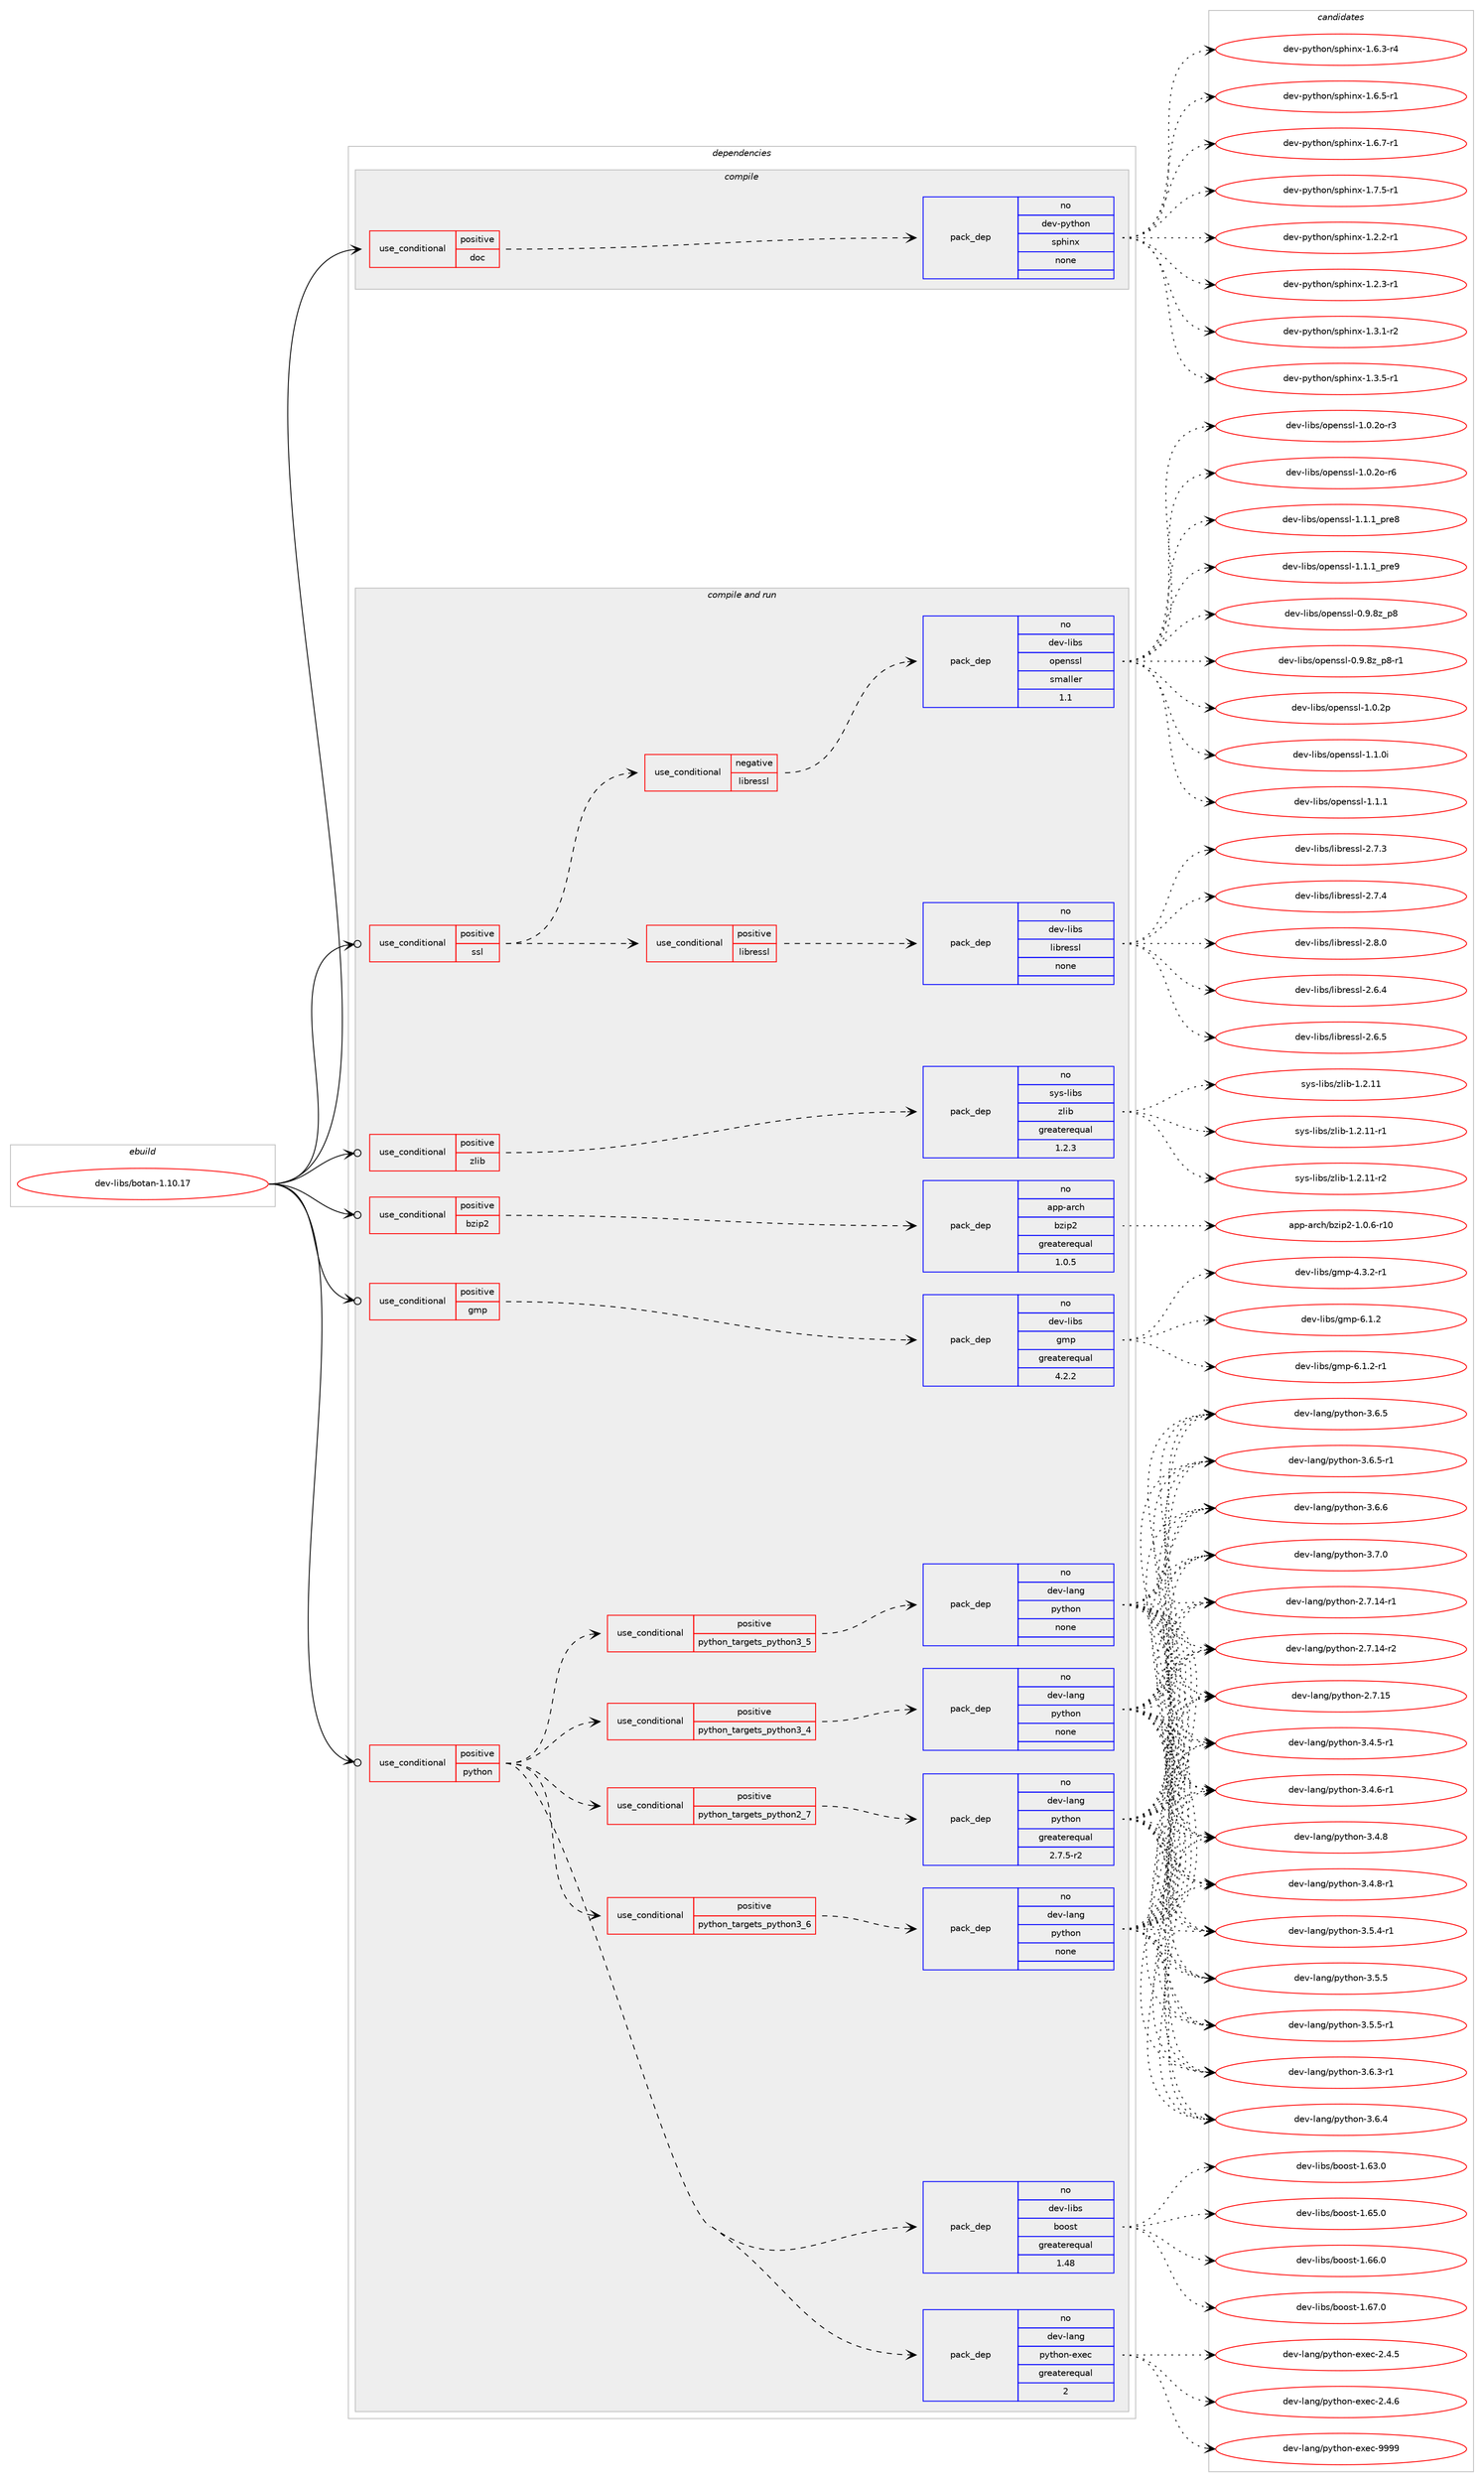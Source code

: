 digraph prolog {

# *************
# Graph options
# *************

newrank=true;
concentrate=true;
compound=true;
graph [rankdir=LR,fontname=Helvetica,fontsize=10,ranksep=1.5];#, ranksep=2.5, nodesep=0.2];
edge  [arrowhead=vee];
node  [fontname=Helvetica,fontsize=10];

# **********
# The ebuild
# **********

subgraph cluster_leftcol {
color=gray;
rank=same;
label=<<i>ebuild</i>>;
id [label="dev-libs/botan-1.10.17", color=red, width=4, href="../dev-libs/botan-1.10.17.svg"];
}

# ****************
# The dependencies
# ****************

subgraph cluster_midcol {
color=gray;
label=<<i>dependencies</i>>;
subgraph cluster_compile {
fillcolor="#eeeeee";
style=filled;
label=<<i>compile</i>>;
subgraph cond1371 {
dependency4551 [label=<<TABLE BORDER="0" CELLBORDER="1" CELLSPACING="0" CELLPADDING="4"><TR><TD ROWSPAN="3" CELLPADDING="10">use_conditional</TD></TR><TR><TD>positive</TD></TR><TR><TD>doc</TD></TR></TABLE>>, shape=none, color=red];
subgraph pack3066 {
dependency4552 [label=<<TABLE BORDER="0" CELLBORDER="1" CELLSPACING="0" CELLPADDING="4" WIDTH="220"><TR><TD ROWSPAN="6" CELLPADDING="30">pack_dep</TD></TR><TR><TD WIDTH="110">no</TD></TR><TR><TD>dev-python</TD></TR><TR><TD>sphinx</TD></TR><TR><TD>none</TD></TR><TR><TD></TD></TR></TABLE>>, shape=none, color=blue];
}
dependency4551:e -> dependency4552:w [weight=20,style="dashed",arrowhead="vee"];
}
id:e -> dependency4551:w [weight=20,style="solid",arrowhead="vee"];
}
subgraph cluster_compileandrun {
fillcolor="#eeeeee";
style=filled;
label=<<i>compile and run</i>>;
subgraph cond1372 {
dependency4553 [label=<<TABLE BORDER="0" CELLBORDER="1" CELLSPACING="0" CELLPADDING="4"><TR><TD ROWSPAN="3" CELLPADDING="10">use_conditional</TD></TR><TR><TD>positive</TD></TR><TR><TD>bzip2</TD></TR></TABLE>>, shape=none, color=red];
subgraph pack3067 {
dependency4554 [label=<<TABLE BORDER="0" CELLBORDER="1" CELLSPACING="0" CELLPADDING="4" WIDTH="220"><TR><TD ROWSPAN="6" CELLPADDING="30">pack_dep</TD></TR><TR><TD WIDTH="110">no</TD></TR><TR><TD>app-arch</TD></TR><TR><TD>bzip2</TD></TR><TR><TD>greaterequal</TD></TR><TR><TD>1.0.5</TD></TR></TABLE>>, shape=none, color=blue];
}
dependency4553:e -> dependency4554:w [weight=20,style="dashed",arrowhead="vee"];
}
id:e -> dependency4553:w [weight=20,style="solid",arrowhead="odotvee"];
subgraph cond1373 {
dependency4555 [label=<<TABLE BORDER="0" CELLBORDER="1" CELLSPACING="0" CELLPADDING="4"><TR><TD ROWSPAN="3" CELLPADDING="10">use_conditional</TD></TR><TR><TD>positive</TD></TR><TR><TD>gmp</TD></TR></TABLE>>, shape=none, color=red];
subgraph pack3068 {
dependency4556 [label=<<TABLE BORDER="0" CELLBORDER="1" CELLSPACING="0" CELLPADDING="4" WIDTH="220"><TR><TD ROWSPAN="6" CELLPADDING="30">pack_dep</TD></TR><TR><TD WIDTH="110">no</TD></TR><TR><TD>dev-libs</TD></TR><TR><TD>gmp</TD></TR><TR><TD>greaterequal</TD></TR><TR><TD>4.2.2</TD></TR></TABLE>>, shape=none, color=blue];
}
dependency4555:e -> dependency4556:w [weight=20,style="dashed",arrowhead="vee"];
}
id:e -> dependency4555:w [weight=20,style="solid",arrowhead="odotvee"];
subgraph cond1374 {
dependency4557 [label=<<TABLE BORDER="0" CELLBORDER="1" CELLSPACING="0" CELLPADDING="4"><TR><TD ROWSPAN="3" CELLPADDING="10">use_conditional</TD></TR><TR><TD>positive</TD></TR><TR><TD>python</TD></TR></TABLE>>, shape=none, color=red];
subgraph cond1375 {
dependency4558 [label=<<TABLE BORDER="0" CELLBORDER="1" CELLSPACING="0" CELLPADDING="4"><TR><TD ROWSPAN="3" CELLPADDING="10">use_conditional</TD></TR><TR><TD>positive</TD></TR><TR><TD>python_targets_python2_7</TD></TR></TABLE>>, shape=none, color=red];
subgraph pack3069 {
dependency4559 [label=<<TABLE BORDER="0" CELLBORDER="1" CELLSPACING="0" CELLPADDING="4" WIDTH="220"><TR><TD ROWSPAN="6" CELLPADDING="30">pack_dep</TD></TR><TR><TD WIDTH="110">no</TD></TR><TR><TD>dev-lang</TD></TR><TR><TD>python</TD></TR><TR><TD>greaterequal</TD></TR><TR><TD>2.7.5-r2</TD></TR></TABLE>>, shape=none, color=blue];
}
dependency4558:e -> dependency4559:w [weight=20,style="dashed",arrowhead="vee"];
}
dependency4557:e -> dependency4558:w [weight=20,style="dashed",arrowhead="vee"];
subgraph cond1376 {
dependency4560 [label=<<TABLE BORDER="0" CELLBORDER="1" CELLSPACING="0" CELLPADDING="4"><TR><TD ROWSPAN="3" CELLPADDING="10">use_conditional</TD></TR><TR><TD>positive</TD></TR><TR><TD>python_targets_python3_4</TD></TR></TABLE>>, shape=none, color=red];
subgraph pack3070 {
dependency4561 [label=<<TABLE BORDER="0" CELLBORDER="1" CELLSPACING="0" CELLPADDING="4" WIDTH="220"><TR><TD ROWSPAN="6" CELLPADDING="30">pack_dep</TD></TR><TR><TD WIDTH="110">no</TD></TR><TR><TD>dev-lang</TD></TR><TR><TD>python</TD></TR><TR><TD>none</TD></TR><TR><TD></TD></TR></TABLE>>, shape=none, color=blue];
}
dependency4560:e -> dependency4561:w [weight=20,style="dashed",arrowhead="vee"];
}
dependency4557:e -> dependency4560:w [weight=20,style="dashed",arrowhead="vee"];
subgraph cond1377 {
dependency4562 [label=<<TABLE BORDER="0" CELLBORDER="1" CELLSPACING="0" CELLPADDING="4"><TR><TD ROWSPAN="3" CELLPADDING="10">use_conditional</TD></TR><TR><TD>positive</TD></TR><TR><TD>python_targets_python3_5</TD></TR></TABLE>>, shape=none, color=red];
subgraph pack3071 {
dependency4563 [label=<<TABLE BORDER="0" CELLBORDER="1" CELLSPACING="0" CELLPADDING="4" WIDTH="220"><TR><TD ROWSPAN="6" CELLPADDING="30">pack_dep</TD></TR><TR><TD WIDTH="110">no</TD></TR><TR><TD>dev-lang</TD></TR><TR><TD>python</TD></TR><TR><TD>none</TD></TR><TR><TD></TD></TR></TABLE>>, shape=none, color=blue];
}
dependency4562:e -> dependency4563:w [weight=20,style="dashed",arrowhead="vee"];
}
dependency4557:e -> dependency4562:w [weight=20,style="dashed",arrowhead="vee"];
subgraph cond1378 {
dependency4564 [label=<<TABLE BORDER="0" CELLBORDER="1" CELLSPACING="0" CELLPADDING="4"><TR><TD ROWSPAN="3" CELLPADDING="10">use_conditional</TD></TR><TR><TD>positive</TD></TR><TR><TD>python_targets_python3_6</TD></TR></TABLE>>, shape=none, color=red];
subgraph pack3072 {
dependency4565 [label=<<TABLE BORDER="0" CELLBORDER="1" CELLSPACING="0" CELLPADDING="4" WIDTH="220"><TR><TD ROWSPAN="6" CELLPADDING="30">pack_dep</TD></TR><TR><TD WIDTH="110">no</TD></TR><TR><TD>dev-lang</TD></TR><TR><TD>python</TD></TR><TR><TD>none</TD></TR><TR><TD></TD></TR></TABLE>>, shape=none, color=blue];
}
dependency4564:e -> dependency4565:w [weight=20,style="dashed",arrowhead="vee"];
}
dependency4557:e -> dependency4564:w [weight=20,style="dashed",arrowhead="vee"];
subgraph pack3073 {
dependency4566 [label=<<TABLE BORDER="0" CELLBORDER="1" CELLSPACING="0" CELLPADDING="4" WIDTH="220"><TR><TD ROWSPAN="6" CELLPADDING="30">pack_dep</TD></TR><TR><TD WIDTH="110">no</TD></TR><TR><TD>dev-lang</TD></TR><TR><TD>python-exec</TD></TR><TR><TD>greaterequal</TD></TR><TR><TD>2</TD></TR></TABLE>>, shape=none, color=blue];
}
dependency4557:e -> dependency4566:w [weight=20,style="dashed",arrowhead="vee"];
subgraph pack3074 {
dependency4567 [label=<<TABLE BORDER="0" CELLBORDER="1" CELLSPACING="0" CELLPADDING="4" WIDTH="220"><TR><TD ROWSPAN="6" CELLPADDING="30">pack_dep</TD></TR><TR><TD WIDTH="110">no</TD></TR><TR><TD>dev-libs</TD></TR><TR><TD>boost</TD></TR><TR><TD>greaterequal</TD></TR><TR><TD>1.48</TD></TR></TABLE>>, shape=none, color=blue];
}
dependency4557:e -> dependency4567:w [weight=20,style="dashed",arrowhead="vee"];
}
id:e -> dependency4557:w [weight=20,style="solid",arrowhead="odotvee"];
subgraph cond1379 {
dependency4568 [label=<<TABLE BORDER="0" CELLBORDER="1" CELLSPACING="0" CELLPADDING="4"><TR><TD ROWSPAN="3" CELLPADDING="10">use_conditional</TD></TR><TR><TD>positive</TD></TR><TR><TD>ssl</TD></TR></TABLE>>, shape=none, color=red];
subgraph cond1380 {
dependency4569 [label=<<TABLE BORDER="0" CELLBORDER="1" CELLSPACING="0" CELLPADDING="4"><TR><TD ROWSPAN="3" CELLPADDING="10">use_conditional</TD></TR><TR><TD>negative</TD></TR><TR><TD>libressl</TD></TR></TABLE>>, shape=none, color=red];
subgraph pack3075 {
dependency4570 [label=<<TABLE BORDER="0" CELLBORDER="1" CELLSPACING="0" CELLPADDING="4" WIDTH="220"><TR><TD ROWSPAN="6" CELLPADDING="30">pack_dep</TD></TR><TR><TD WIDTH="110">no</TD></TR><TR><TD>dev-libs</TD></TR><TR><TD>openssl</TD></TR><TR><TD>smaller</TD></TR><TR><TD>1.1</TD></TR></TABLE>>, shape=none, color=blue];
}
dependency4569:e -> dependency4570:w [weight=20,style="dashed",arrowhead="vee"];
}
dependency4568:e -> dependency4569:w [weight=20,style="dashed",arrowhead="vee"];
subgraph cond1381 {
dependency4571 [label=<<TABLE BORDER="0" CELLBORDER="1" CELLSPACING="0" CELLPADDING="4"><TR><TD ROWSPAN="3" CELLPADDING="10">use_conditional</TD></TR><TR><TD>positive</TD></TR><TR><TD>libressl</TD></TR></TABLE>>, shape=none, color=red];
subgraph pack3076 {
dependency4572 [label=<<TABLE BORDER="0" CELLBORDER="1" CELLSPACING="0" CELLPADDING="4" WIDTH="220"><TR><TD ROWSPAN="6" CELLPADDING="30">pack_dep</TD></TR><TR><TD WIDTH="110">no</TD></TR><TR><TD>dev-libs</TD></TR><TR><TD>libressl</TD></TR><TR><TD>none</TD></TR><TR><TD></TD></TR></TABLE>>, shape=none, color=blue];
}
dependency4571:e -> dependency4572:w [weight=20,style="dashed",arrowhead="vee"];
}
dependency4568:e -> dependency4571:w [weight=20,style="dashed",arrowhead="vee"];
}
id:e -> dependency4568:w [weight=20,style="solid",arrowhead="odotvee"];
subgraph cond1382 {
dependency4573 [label=<<TABLE BORDER="0" CELLBORDER="1" CELLSPACING="0" CELLPADDING="4"><TR><TD ROWSPAN="3" CELLPADDING="10">use_conditional</TD></TR><TR><TD>positive</TD></TR><TR><TD>zlib</TD></TR></TABLE>>, shape=none, color=red];
subgraph pack3077 {
dependency4574 [label=<<TABLE BORDER="0" CELLBORDER="1" CELLSPACING="0" CELLPADDING="4" WIDTH="220"><TR><TD ROWSPAN="6" CELLPADDING="30">pack_dep</TD></TR><TR><TD WIDTH="110">no</TD></TR><TR><TD>sys-libs</TD></TR><TR><TD>zlib</TD></TR><TR><TD>greaterequal</TD></TR><TR><TD>1.2.3</TD></TR></TABLE>>, shape=none, color=blue];
}
dependency4573:e -> dependency4574:w [weight=20,style="dashed",arrowhead="vee"];
}
id:e -> dependency4573:w [weight=20,style="solid",arrowhead="odotvee"];
}
subgraph cluster_run {
fillcolor="#eeeeee";
style=filled;
label=<<i>run</i>>;
}
}

# **************
# The candidates
# **************

subgraph cluster_choices {
rank=same;
color=gray;
label=<<i>candidates</i>>;

subgraph choice3066 {
color=black;
nodesep=1;
choice10010111845112121116104111110471151121041051101204549465046504511449 [label="dev-python/sphinx-1.2.2-r1", color=red, width=4,href="../dev-python/sphinx-1.2.2-r1.svg"];
choice10010111845112121116104111110471151121041051101204549465046514511449 [label="dev-python/sphinx-1.2.3-r1", color=red, width=4,href="../dev-python/sphinx-1.2.3-r1.svg"];
choice10010111845112121116104111110471151121041051101204549465146494511450 [label="dev-python/sphinx-1.3.1-r2", color=red, width=4,href="../dev-python/sphinx-1.3.1-r2.svg"];
choice10010111845112121116104111110471151121041051101204549465146534511449 [label="dev-python/sphinx-1.3.5-r1", color=red, width=4,href="../dev-python/sphinx-1.3.5-r1.svg"];
choice10010111845112121116104111110471151121041051101204549465446514511452 [label="dev-python/sphinx-1.6.3-r4", color=red, width=4,href="../dev-python/sphinx-1.6.3-r4.svg"];
choice10010111845112121116104111110471151121041051101204549465446534511449 [label="dev-python/sphinx-1.6.5-r1", color=red, width=4,href="../dev-python/sphinx-1.6.5-r1.svg"];
choice10010111845112121116104111110471151121041051101204549465446554511449 [label="dev-python/sphinx-1.6.7-r1", color=red, width=4,href="../dev-python/sphinx-1.6.7-r1.svg"];
choice10010111845112121116104111110471151121041051101204549465546534511449 [label="dev-python/sphinx-1.7.5-r1", color=red, width=4,href="../dev-python/sphinx-1.7.5-r1.svg"];
dependency4552:e -> choice10010111845112121116104111110471151121041051101204549465046504511449:w [style=dotted,weight="100"];
dependency4552:e -> choice10010111845112121116104111110471151121041051101204549465046514511449:w [style=dotted,weight="100"];
dependency4552:e -> choice10010111845112121116104111110471151121041051101204549465146494511450:w [style=dotted,weight="100"];
dependency4552:e -> choice10010111845112121116104111110471151121041051101204549465146534511449:w [style=dotted,weight="100"];
dependency4552:e -> choice10010111845112121116104111110471151121041051101204549465446514511452:w [style=dotted,weight="100"];
dependency4552:e -> choice10010111845112121116104111110471151121041051101204549465446534511449:w [style=dotted,weight="100"];
dependency4552:e -> choice10010111845112121116104111110471151121041051101204549465446554511449:w [style=dotted,weight="100"];
dependency4552:e -> choice10010111845112121116104111110471151121041051101204549465546534511449:w [style=dotted,weight="100"];
}
subgraph choice3067 {
color=black;
nodesep=1;
choice97112112459711499104479812210511250454946484654451144948 [label="app-arch/bzip2-1.0.6-r10", color=red, width=4,href="../app-arch/bzip2-1.0.6-r10.svg"];
dependency4554:e -> choice97112112459711499104479812210511250454946484654451144948:w [style=dotted,weight="100"];
}
subgraph choice3068 {
color=black;
nodesep=1;
choice1001011184510810598115471031091124552465146504511449 [label="dev-libs/gmp-4.3.2-r1", color=red, width=4,href="../dev-libs/gmp-4.3.2-r1.svg"];
choice100101118451081059811547103109112455446494650 [label="dev-libs/gmp-6.1.2", color=red, width=4,href="../dev-libs/gmp-6.1.2.svg"];
choice1001011184510810598115471031091124554464946504511449 [label="dev-libs/gmp-6.1.2-r1", color=red, width=4,href="../dev-libs/gmp-6.1.2-r1.svg"];
dependency4556:e -> choice1001011184510810598115471031091124552465146504511449:w [style=dotted,weight="100"];
dependency4556:e -> choice100101118451081059811547103109112455446494650:w [style=dotted,weight="100"];
dependency4556:e -> choice1001011184510810598115471031091124554464946504511449:w [style=dotted,weight="100"];
}
subgraph choice3069 {
color=black;
nodesep=1;
choice100101118451089711010347112121116104111110455046554649524511449 [label="dev-lang/python-2.7.14-r1", color=red, width=4,href="../dev-lang/python-2.7.14-r1.svg"];
choice100101118451089711010347112121116104111110455046554649524511450 [label="dev-lang/python-2.7.14-r2", color=red, width=4,href="../dev-lang/python-2.7.14-r2.svg"];
choice10010111845108971101034711212111610411111045504655464953 [label="dev-lang/python-2.7.15", color=red, width=4,href="../dev-lang/python-2.7.15.svg"];
choice1001011184510897110103471121211161041111104551465246534511449 [label="dev-lang/python-3.4.5-r1", color=red, width=4,href="../dev-lang/python-3.4.5-r1.svg"];
choice1001011184510897110103471121211161041111104551465246544511449 [label="dev-lang/python-3.4.6-r1", color=red, width=4,href="../dev-lang/python-3.4.6-r1.svg"];
choice100101118451089711010347112121116104111110455146524656 [label="dev-lang/python-3.4.8", color=red, width=4,href="../dev-lang/python-3.4.8.svg"];
choice1001011184510897110103471121211161041111104551465246564511449 [label="dev-lang/python-3.4.8-r1", color=red, width=4,href="../dev-lang/python-3.4.8-r1.svg"];
choice1001011184510897110103471121211161041111104551465346524511449 [label="dev-lang/python-3.5.4-r1", color=red, width=4,href="../dev-lang/python-3.5.4-r1.svg"];
choice100101118451089711010347112121116104111110455146534653 [label="dev-lang/python-3.5.5", color=red, width=4,href="../dev-lang/python-3.5.5.svg"];
choice1001011184510897110103471121211161041111104551465346534511449 [label="dev-lang/python-3.5.5-r1", color=red, width=4,href="../dev-lang/python-3.5.5-r1.svg"];
choice1001011184510897110103471121211161041111104551465446514511449 [label="dev-lang/python-3.6.3-r1", color=red, width=4,href="../dev-lang/python-3.6.3-r1.svg"];
choice100101118451089711010347112121116104111110455146544652 [label="dev-lang/python-3.6.4", color=red, width=4,href="../dev-lang/python-3.6.4.svg"];
choice100101118451089711010347112121116104111110455146544653 [label="dev-lang/python-3.6.5", color=red, width=4,href="../dev-lang/python-3.6.5.svg"];
choice1001011184510897110103471121211161041111104551465446534511449 [label="dev-lang/python-3.6.5-r1", color=red, width=4,href="../dev-lang/python-3.6.5-r1.svg"];
choice100101118451089711010347112121116104111110455146544654 [label="dev-lang/python-3.6.6", color=red, width=4,href="../dev-lang/python-3.6.6.svg"];
choice100101118451089711010347112121116104111110455146554648 [label="dev-lang/python-3.7.0", color=red, width=4,href="../dev-lang/python-3.7.0.svg"];
dependency4559:e -> choice100101118451089711010347112121116104111110455046554649524511449:w [style=dotted,weight="100"];
dependency4559:e -> choice100101118451089711010347112121116104111110455046554649524511450:w [style=dotted,weight="100"];
dependency4559:e -> choice10010111845108971101034711212111610411111045504655464953:w [style=dotted,weight="100"];
dependency4559:e -> choice1001011184510897110103471121211161041111104551465246534511449:w [style=dotted,weight="100"];
dependency4559:e -> choice1001011184510897110103471121211161041111104551465246544511449:w [style=dotted,weight="100"];
dependency4559:e -> choice100101118451089711010347112121116104111110455146524656:w [style=dotted,weight="100"];
dependency4559:e -> choice1001011184510897110103471121211161041111104551465246564511449:w [style=dotted,weight="100"];
dependency4559:e -> choice1001011184510897110103471121211161041111104551465346524511449:w [style=dotted,weight="100"];
dependency4559:e -> choice100101118451089711010347112121116104111110455146534653:w [style=dotted,weight="100"];
dependency4559:e -> choice1001011184510897110103471121211161041111104551465346534511449:w [style=dotted,weight="100"];
dependency4559:e -> choice1001011184510897110103471121211161041111104551465446514511449:w [style=dotted,weight="100"];
dependency4559:e -> choice100101118451089711010347112121116104111110455146544652:w [style=dotted,weight="100"];
dependency4559:e -> choice100101118451089711010347112121116104111110455146544653:w [style=dotted,weight="100"];
dependency4559:e -> choice1001011184510897110103471121211161041111104551465446534511449:w [style=dotted,weight="100"];
dependency4559:e -> choice100101118451089711010347112121116104111110455146544654:w [style=dotted,weight="100"];
dependency4559:e -> choice100101118451089711010347112121116104111110455146554648:w [style=dotted,weight="100"];
}
subgraph choice3070 {
color=black;
nodesep=1;
choice100101118451089711010347112121116104111110455046554649524511449 [label="dev-lang/python-2.7.14-r1", color=red, width=4,href="../dev-lang/python-2.7.14-r1.svg"];
choice100101118451089711010347112121116104111110455046554649524511450 [label="dev-lang/python-2.7.14-r2", color=red, width=4,href="../dev-lang/python-2.7.14-r2.svg"];
choice10010111845108971101034711212111610411111045504655464953 [label="dev-lang/python-2.7.15", color=red, width=4,href="../dev-lang/python-2.7.15.svg"];
choice1001011184510897110103471121211161041111104551465246534511449 [label="dev-lang/python-3.4.5-r1", color=red, width=4,href="../dev-lang/python-3.4.5-r1.svg"];
choice1001011184510897110103471121211161041111104551465246544511449 [label="dev-lang/python-3.4.6-r1", color=red, width=4,href="../dev-lang/python-3.4.6-r1.svg"];
choice100101118451089711010347112121116104111110455146524656 [label="dev-lang/python-3.4.8", color=red, width=4,href="../dev-lang/python-3.4.8.svg"];
choice1001011184510897110103471121211161041111104551465246564511449 [label="dev-lang/python-3.4.8-r1", color=red, width=4,href="../dev-lang/python-3.4.8-r1.svg"];
choice1001011184510897110103471121211161041111104551465346524511449 [label="dev-lang/python-3.5.4-r1", color=red, width=4,href="../dev-lang/python-3.5.4-r1.svg"];
choice100101118451089711010347112121116104111110455146534653 [label="dev-lang/python-3.5.5", color=red, width=4,href="../dev-lang/python-3.5.5.svg"];
choice1001011184510897110103471121211161041111104551465346534511449 [label="dev-lang/python-3.5.5-r1", color=red, width=4,href="../dev-lang/python-3.5.5-r1.svg"];
choice1001011184510897110103471121211161041111104551465446514511449 [label="dev-lang/python-3.6.3-r1", color=red, width=4,href="../dev-lang/python-3.6.3-r1.svg"];
choice100101118451089711010347112121116104111110455146544652 [label="dev-lang/python-3.6.4", color=red, width=4,href="../dev-lang/python-3.6.4.svg"];
choice100101118451089711010347112121116104111110455146544653 [label="dev-lang/python-3.6.5", color=red, width=4,href="../dev-lang/python-3.6.5.svg"];
choice1001011184510897110103471121211161041111104551465446534511449 [label="dev-lang/python-3.6.5-r1", color=red, width=4,href="../dev-lang/python-3.6.5-r1.svg"];
choice100101118451089711010347112121116104111110455146544654 [label="dev-lang/python-3.6.6", color=red, width=4,href="../dev-lang/python-3.6.6.svg"];
choice100101118451089711010347112121116104111110455146554648 [label="dev-lang/python-3.7.0", color=red, width=4,href="../dev-lang/python-3.7.0.svg"];
dependency4561:e -> choice100101118451089711010347112121116104111110455046554649524511449:w [style=dotted,weight="100"];
dependency4561:e -> choice100101118451089711010347112121116104111110455046554649524511450:w [style=dotted,weight="100"];
dependency4561:e -> choice10010111845108971101034711212111610411111045504655464953:w [style=dotted,weight="100"];
dependency4561:e -> choice1001011184510897110103471121211161041111104551465246534511449:w [style=dotted,weight="100"];
dependency4561:e -> choice1001011184510897110103471121211161041111104551465246544511449:w [style=dotted,weight="100"];
dependency4561:e -> choice100101118451089711010347112121116104111110455146524656:w [style=dotted,weight="100"];
dependency4561:e -> choice1001011184510897110103471121211161041111104551465246564511449:w [style=dotted,weight="100"];
dependency4561:e -> choice1001011184510897110103471121211161041111104551465346524511449:w [style=dotted,weight="100"];
dependency4561:e -> choice100101118451089711010347112121116104111110455146534653:w [style=dotted,weight="100"];
dependency4561:e -> choice1001011184510897110103471121211161041111104551465346534511449:w [style=dotted,weight="100"];
dependency4561:e -> choice1001011184510897110103471121211161041111104551465446514511449:w [style=dotted,weight="100"];
dependency4561:e -> choice100101118451089711010347112121116104111110455146544652:w [style=dotted,weight="100"];
dependency4561:e -> choice100101118451089711010347112121116104111110455146544653:w [style=dotted,weight="100"];
dependency4561:e -> choice1001011184510897110103471121211161041111104551465446534511449:w [style=dotted,weight="100"];
dependency4561:e -> choice100101118451089711010347112121116104111110455146544654:w [style=dotted,weight="100"];
dependency4561:e -> choice100101118451089711010347112121116104111110455146554648:w [style=dotted,weight="100"];
}
subgraph choice3071 {
color=black;
nodesep=1;
choice100101118451089711010347112121116104111110455046554649524511449 [label="dev-lang/python-2.7.14-r1", color=red, width=4,href="../dev-lang/python-2.7.14-r1.svg"];
choice100101118451089711010347112121116104111110455046554649524511450 [label="dev-lang/python-2.7.14-r2", color=red, width=4,href="../dev-lang/python-2.7.14-r2.svg"];
choice10010111845108971101034711212111610411111045504655464953 [label="dev-lang/python-2.7.15", color=red, width=4,href="../dev-lang/python-2.7.15.svg"];
choice1001011184510897110103471121211161041111104551465246534511449 [label="dev-lang/python-3.4.5-r1", color=red, width=4,href="../dev-lang/python-3.4.5-r1.svg"];
choice1001011184510897110103471121211161041111104551465246544511449 [label="dev-lang/python-3.4.6-r1", color=red, width=4,href="../dev-lang/python-3.4.6-r1.svg"];
choice100101118451089711010347112121116104111110455146524656 [label="dev-lang/python-3.4.8", color=red, width=4,href="../dev-lang/python-3.4.8.svg"];
choice1001011184510897110103471121211161041111104551465246564511449 [label="dev-lang/python-3.4.8-r1", color=red, width=4,href="../dev-lang/python-3.4.8-r1.svg"];
choice1001011184510897110103471121211161041111104551465346524511449 [label="dev-lang/python-3.5.4-r1", color=red, width=4,href="../dev-lang/python-3.5.4-r1.svg"];
choice100101118451089711010347112121116104111110455146534653 [label="dev-lang/python-3.5.5", color=red, width=4,href="../dev-lang/python-3.5.5.svg"];
choice1001011184510897110103471121211161041111104551465346534511449 [label="dev-lang/python-3.5.5-r1", color=red, width=4,href="../dev-lang/python-3.5.5-r1.svg"];
choice1001011184510897110103471121211161041111104551465446514511449 [label="dev-lang/python-3.6.3-r1", color=red, width=4,href="../dev-lang/python-3.6.3-r1.svg"];
choice100101118451089711010347112121116104111110455146544652 [label="dev-lang/python-3.6.4", color=red, width=4,href="../dev-lang/python-3.6.4.svg"];
choice100101118451089711010347112121116104111110455146544653 [label="dev-lang/python-3.6.5", color=red, width=4,href="../dev-lang/python-3.6.5.svg"];
choice1001011184510897110103471121211161041111104551465446534511449 [label="dev-lang/python-3.6.5-r1", color=red, width=4,href="../dev-lang/python-3.6.5-r1.svg"];
choice100101118451089711010347112121116104111110455146544654 [label="dev-lang/python-3.6.6", color=red, width=4,href="../dev-lang/python-3.6.6.svg"];
choice100101118451089711010347112121116104111110455146554648 [label="dev-lang/python-3.7.0", color=red, width=4,href="../dev-lang/python-3.7.0.svg"];
dependency4563:e -> choice100101118451089711010347112121116104111110455046554649524511449:w [style=dotted,weight="100"];
dependency4563:e -> choice100101118451089711010347112121116104111110455046554649524511450:w [style=dotted,weight="100"];
dependency4563:e -> choice10010111845108971101034711212111610411111045504655464953:w [style=dotted,weight="100"];
dependency4563:e -> choice1001011184510897110103471121211161041111104551465246534511449:w [style=dotted,weight="100"];
dependency4563:e -> choice1001011184510897110103471121211161041111104551465246544511449:w [style=dotted,weight="100"];
dependency4563:e -> choice100101118451089711010347112121116104111110455146524656:w [style=dotted,weight="100"];
dependency4563:e -> choice1001011184510897110103471121211161041111104551465246564511449:w [style=dotted,weight="100"];
dependency4563:e -> choice1001011184510897110103471121211161041111104551465346524511449:w [style=dotted,weight="100"];
dependency4563:e -> choice100101118451089711010347112121116104111110455146534653:w [style=dotted,weight="100"];
dependency4563:e -> choice1001011184510897110103471121211161041111104551465346534511449:w [style=dotted,weight="100"];
dependency4563:e -> choice1001011184510897110103471121211161041111104551465446514511449:w [style=dotted,weight="100"];
dependency4563:e -> choice100101118451089711010347112121116104111110455146544652:w [style=dotted,weight="100"];
dependency4563:e -> choice100101118451089711010347112121116104111110455146544653:w [style=dotted,weight="100"];
dependency4563:e -> choice1001011184510897110103471121211161041111104551465446534511449:w [style=dotted,weight="100"];
dependency4563:e -> choice100101118451089711010347112121116104111110455146544654:w [style=dotted,weight="100"];
dependency4563:e -> choice100101118451089711010347112121116104111110455146554648:w [style=dotted,weight="100"];
}
subgraph choice3072 {
color=black;
nodesep=1;
choice100101118451089711010347112121116104111110455046554649524511449 [label="dev-lang/python-2.7.14-r1", color=red, width=4,href="../dev-lang/python-2.7.14-r1.svg"];
choice100101118451089711010347112121116104111110455046554649524511450 [label="dev-lang/python-2.7.14-r2", color=red, width=4,href="../dev-lang/python-2.7.14-r2.svg"];
choice10010111845108971101034711212111610411111045504655464953 [label="dev-lang/python-2.7.15", color=red, width=4,href="../dev-lang/python-2.7.15.svg"];
choice1001011184510897110103471121211161041111104551465246534511449 [label="dev-lang/python-3.4.5-r1", color=red, width=4,href="../dev-lang/python-3.4.5-r1.svg"];
choice1001011184510897110103471121211161041111104551465246544511449 [label="dev-lang/python-3.4.6-r1", color=red, width=4,href="../dev-lang/python-3.4.6-r1.svg"];
choice100101118451089711010347112121116104111110455146524656 [label="dev-lang/python-3.4.8", color=red, width=4,href="../dev-lang/python-3.4.8.svg"];
choice1001011184510897110103471121211161041111104551465246564511449 [label="dev-lang/python-3.4.8-r1", color=red, width=4,href="../dev-lang/python-3.4.8-r1.svg"];
choice1001011184510897110103471121211161041111104551465346524511449 [label="dev-lang/python-3.5.4-r1", color=red, width=4,href="../dev-lang/python-3.5.4-r1.svg"];
choice100101118451089711010347112121116104111110455146534653 [label="dev-lang/python-3.5.5", color=red, width=4,href="../dev-lang/python-3.5.5.svg"];
choice1001011184510897110103471121211161041111104551465346534511449 [label="dev-lang/python-3.5.5-r1", color=red, width=4,href="../dev-lang/python-3.5.5-r1.svg"];
choice1001011184510897110103471121211161041111104551465446514511449 [label="dev-lang/python-3.6.3-r1", color=red, width=4,href="../dev-lang/python-3.6.3-r1.svg"];
choice100101118451089711010347112121116104111110455146544652 [label="dev-lang/python-3.6.4", color=red, width=4,href="../dev-lang/python-3.6.4.svg"];
choice100101118451089711010347112121116104111110455146544653 [label="dev-lang/python-3.6.5", color=red, width=4,href="../dev-lang/python-3.6.5.svg"];
choice1001011184510897110103471121211161041111104551465446534511449 [label="dev-lang/python-3.6.5-r1", color=red, width=4,href="../dev-lang/python-3.6.5-r1.svg"];
choice100101118451089711010347112121116104111110455146544654 [label="dev-lang/python-3.6.6", color=red, width=4,href="../dev-lang/python-3.6.6.svg"];
choice100101118451089711010347112121116104111110455146554648 [label="dev-lang/python-3.7.0", color=red, width=4,href="../dev-lang/python-3.7.0.svg"];
dependency4565:e -> choice100101118451089711010347112121116104111110455046554649524511449:w [style=dotted,weight="100"];
dependency4565:e -> choice100101118451089711010347112121116104111110455046554649524511450:w [style=dotted,weight="100"];
dependency4565:e -> choice10010111845108971101034711212111610411111045504655464953:w [style=dotted,weight="100"];
dependency4565:e -> choice1001011184510897110103471121211161041111104551465246534511449:w [style=dotted,weight="100"];
dependency4565:e -> choice1001011184510897110103471121211161041111104551465246544511449:w [style=dotted,weight="100"];
dependency4565:e -> choice100101118451089711010347112121116104111110455146524656:w [style=dotted,weight="100"];
dependency4565:e -> choice1001011184510897110103471121211161041111104551465246564511449:w [style=dotted,weight="100"];
dependency4565:e -> choice1001011184510897110103471121211161041111104551465346524511449:w [style=dotted,weight="100"];
dependency4565:e -> choice100101118451089711010347112121116104111110455146534653:w [style=dotted,weight="100"];
dependency4565:e -> choice1001011184510897110103471121211161041111104551465346534511449:w [style=dotted,weight="100"];
dependency4565:e -> choice1001011184510897110103471121211161041111104551465446514511449:w [style=dotted,weight="100"];
dependency4565:e -> choice100101118451089711010347112121116104111110455146544652:w [style=dotted,weight="100"];
dependency4565:e -> choice100101118451089711010347112121116104111110455146544653:w [style=dotted,weight="100"];
dependency4565:e -> choice1001011184510897110103471121211161041111104551465446534511449:w [style=dotted,weight="100"];
dependency4565:e -> choice100101118451089711010347112121116104111110455146544654:w [style=dotted,weight="100"];
dependency4565:e -> choice100101118451089711010347112121116104111110455146554648:w [style=dotted,weight="100"];
}
subgraph choice3073 {
color=black;
nodesep=1;
choice1001011184510897110103471121211161041111104510112010199455046524653 [label="dev-lang/python-exec-2.4.5", color=red, width=4,href="../dev-lang/python-exec-2.4.5.svg"];
choice1001011184510897110103471121211161041111104510112010199455046524654 [label="dev-lang/python-exec-2.4.6", color=red, width=4,href="../dev-lang/python-exec-2.4.6.svg"];
choice10010111845108971101034711212111610411111045101120101994557575757 [label="dev-lang/python-exec-9999", color=red, width=4,href="../dev-lang/python-exec-9999.svg"];
dependency4566:e -> choice1001011184510897110103471121211161041111104510112010199455046524653:w [style=dotted,weight="100"];
dependency4566:e -> choice1001011184510897110103471121211161041111104510112010199455046524654:w [style=dotted,weight="100"];
dependency4566:e -> choice10010111845108971101034711212111610411111045101120101994557575757:w [style=dotted,weight="100"];
}
subgraph choice3074 {
color=black;
nodesep=1;
choice1001011184510810598115479811111111511645494654514648 [label="dev-libs/boost-1.63.0", color=red, width=4,href="../dev-libs/boost-1.63.0.svg"];
choice1001011184510810598115479811111111511645494654534648 [label="dev-libs/boost-1.65.0", color=red, width=4,href="../dev-libs/boost-1.65.0.svg"];
choice1001011184510810598115479811111111511645494654544648 [label="dev-libs/boost-1.66.0", color=red, width=4,href="../dev-libs/boost-1.66.0.svg"];
choice1001011184510810598115479811111111511645494654554648 [label="dev-libs/boost-1.67.0", color=red, width=4,href="../dev-libs/boost-1.67.0.svg"];
dependency4567:e -> choice1001011184510810598115479811111111511645494654514648:w [style=dotted,weight="100"];
dependency4567:e -> choice1001011184510810598115479811111111511645494654534648:w [style=dotted,weight="100"];
dependency4567:e -> choice1001011184510810598115479811111111511645494654544648:w [style=dotted,weight="100"];
dependency4567:e -> choice1001011184510810598115479811111111511645494654554648:w [style=dotted,weight="100"];
}
subgraph choice3075 {
color=black;
nodesep=1;
choice1001011184510810598115471111121011101151151084549464846501114511451 [label="dev-libs/openssl-1.0.2o-r3", color=red, width=4,href="../dev-libs/openssl-1.0.2o-r3.svg"];
choice1001011184510810598115471111121011101151151084549464846501114511454 [label="dev-libs/openssl-1.0.2o-r6", color=red, width=4,href="../dev-libs/openssl-1.0.2o-r6.svg"];
choice1001011184510810598115471111121011101151151084549464946499511211410156 [label="dev-libs/openssl-1.1.1_pre8", color=red, width=4,href="../dev-libs/openssl-1.1.1_pre8.svg"];
choice1001011184510810598115471111121011101151151084549464946499511211410157 [label="dev-libs/openssl-1.1.1_pre9", color=red, width=4,href="../dev-libs/openssl-1.1.1_pre9.svg"];
choice1001011184510810598115471111121011101151151084548465746561229511256 [label="dev-libs/openssl-0.9.8z_p8", color=red, width=4,href="../dev-libs/openssl-0.9.8z_p8.svg"];
choice10010111845108105981154711111210111011511510845484657465612295112564511449 [label="dev-libs/openssl-0.9.8z_p8-r1", color=red, width=4,href="../dev-libs/openssl-0.9.8z_p8-r1.svg"];
choice100101118451081059811547111112101110115115108454946484650112 [label="dev-libs/openssl-1.0.2p", color=red, width=4,href="../dev-libs/openssl-1.0.2p.svg"];
choice100101118451081059811547111112101110115115108454946494648105 [label="dev-libs/openssl-1.1.0i", color=red, width=4,href="../dev-libs/openssl-1.1.0i.svg"];
choice100101118451081059811547111112101110115115108454946494649 [label="dev-libs/openssl-1.1.1", color=red, width=4,href="../dev-libs/openssl-1.1.1.svg"];
dependency4570:e -> choice1001011184510810598115471111121011101151151084549464846501114511451:w [style=dotted,weight="100"];
dependency4570:e -> choice1001011184510810598115471111121011101151151084549464846501114511454:w [style=dotted,weight="100"];
dependency4570:e -> choice1001011184510810598115471111121011101151151084549464946499511211410156:w [style=dotted,weight="100"];
dependency4570:e -> choice1001011184510810598115471111121011101151151084549464946499511211410157:w [style=dotted,weight="100"];
dependency4570:e -> choice1001011184510810598115471111121011101151151084548465746561229511256:w [style=dotted,weight="100"];
dependency4570:e -> choice10010111845108105981154711111210111011511510845484657465612295112564511449:w [style=dotted,weight="100"];
dependency4570:e -> choice100101118451081059811547111112101110115115108454946484650112:w [style=dotted,weight="100"];
dependency4570:e -> choice100101118451081059811547111112101110115115108454946494648105:w [style=dotted,weight="100"];
dependency4570:e -> choice100101118451081059811547111112101110115115108454946494649:w [style=dotted,weight="100"];
}
subgraph choice3076 {
color=black;
nodesep=1;
choice10010111845108105981154710810598114101115115108455046544652 [label="dev-libs/libressl-2.6.4", color=red, width=4,href="../dev-libs/libressl-2.6.4.svg"];
choice10010111845108105981154710810598114101115115108455046544653 [label="dev-libs/libressl-2.6.5", color=red, width=4,href="../dev-libs/libressl-2.6.5.svg"];
choice10010111845108105981154710810598114101115115108455046554651 [label="dev-libs/libressl-2.7.3", color=red, width=4,href="../dev-libs/libressl-2.7.3.svg"];
choice10010111845108105981154710810598114101115115108455046554652 [label="dev-libs/libressl-2.7.4", color=red, width=4,href="../dev-libs/libressl-2.7.4.svg"];
choice10010111845108105981154710810598114101115115108455046564648 [label="dev-libs/libressl-2.8.0", color=red, width=4,href="../dev-libs/libressl-2.8.0.svg"];
dependency4572:e -> choice10010111845108105981154710810598114101115115108455046544652:w [style=dotted,weight="100"];
dependency4572:e -> choice10010111845108105981154710810598114101115115108455046544653:w [style=dotted,weight="100"];
dependency4572:e -> choice10010111845108105981154710810598114101115115108455046554651:w [style=dotted,weight="100"];
dependency4572:e -> choice10010111845108105981154710810598114101115115108455046554652:w [style=dotted,weight="100"];
dependency4572:e -> choice10010111845108105981154710810598114101115115108455046564648:w [style=dotted,weight="100"];
}
subgraph choice3077 {
color=black;
nodesep=1;
choice1151211154510810598115471221081059845494650464949 [label="sys-libs/zlib-1.2.11", color=red, width=4,href="../sys-libs/zlib-1.2.11.svg"];
choice11512111545108105981154712210810598454946504649494511449 [label="sys-libs/zlib-1.2.11-r1", color=red, width=4,href="../sys-libs/zlib-1.2.11-r1.svg"];
choice11512111545108105981154712210810598454946504649494511450 [label="sys-libs/zlib-1.2.11-r2", color=red, width=4,href="../sys-libs/zlib-1.2.11-r2.svg"];
dependency4574:e -> choice1151211154510810598115471221081059845494650464949:w [style=dotted,weight="100"];
dependency4574:e -> choice11512111545108105981154712210810598454946504649494511449:w [style=dotted,weight="100"];
dependency4574:e -> choice11512111545108105981154712210810598454946504649494511450:w [style=dotted,weight="100"];
}
}

}
